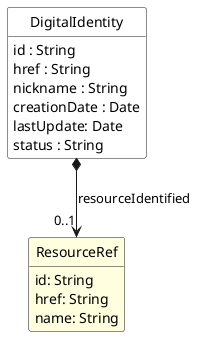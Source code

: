 ------------------------
/Users/laurenz/graphql-mongodb/uml_diagramms/Resource_GeographicAddress.png

@startuml DigitalIdentity
hide circle
hide methods
hide stereotype
show <<Enumeration>> stereotype
skinparam class {
   BackgroundColor<<Enumeration>> #E6F5F7
   BackgroundColor<<Ref>> #FFFFE0
   BackgroundColor<<Pivot>> #FFFFFFF
   BackgroundColor #FCF2E3
}

class DigitalIdentity <<Pivot>> {
    id : String
    href : String
    nickname : String
    creationDate : Date
    lastUpdate: Date
    status : String
}

class ResourceRef <<Ref>> {
    id: String
    href: String
    name: String
}

DigitalIdentity *-->  "0..1" ResourceRef : resourceIdentified

@enduml

PlantUML version 1.2019.00(Sun Jan 13 16:46:42 CET 2019)
(GPL source distribution)
Java Runtime: OpenJDK Runtime Environment
JVM: OpenJDK 64-Bit Server VM
Java Version: 13+13-Ubuntu-0ubunt1
Operating System: Linux
OS Version: 5.0.0-37-generic
Default Encoding: UTF-8
Language: en
Country: US

------------------------
